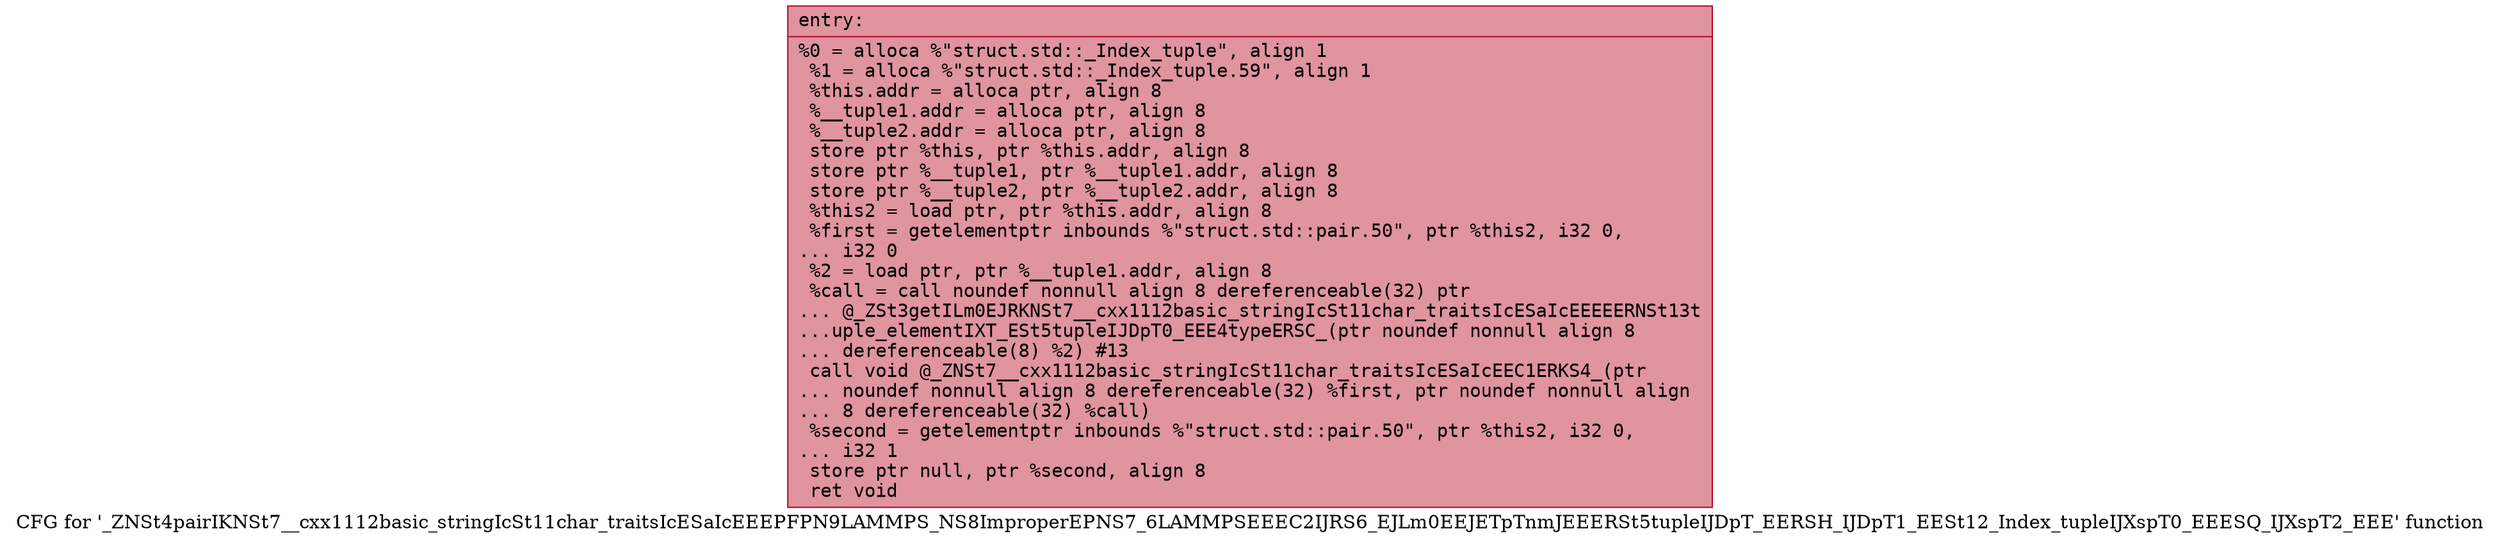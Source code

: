 digraph "CFG for '_ZNSt4pairIKNSt7__cxx1112basic_stringIcSt11char_traitsIcESaIcEEEPFPN9LAMMPS_NS8ImproperEPNS7_6LAMMPSEEEC2IJRS6_EJLm0EEJETpTnmJEEERSt5tupleIJDpT_EERSH_IJDpT1_EESt12_Index_tupleIJXspT0_EEESQ_IJXspT2_EEE' function" {
	label="CFG for '_ZNSt4pairIKNSt7__cxx1112basic_stringIcSt11char_traitsIcESaIcEEEPFPN9LAMMPS_NS8ImproperEPNS7_6LAMMPSEEEC2IJRS6_EJLm0EEJETpTnmJEEERSt5tupleIJDpT_EERSH_IJDpT1_EESt12_Index_tupleIJXspT0_EEESQ_IJXspT2_EEE' function";

	Node0x563a5e33acc0 [shape=record,color="#b70d28ff", style=filled, fillcolor="#b70d2870" fontname="Courier",label="{entry:\l|  %0 = alloca %\"struct.std::_Index_tuple\", align 1\l  %1 = alloca %\"struct.std::_Index_tuple.59\", align 1\l  %this.addr = alloca ptr, align 8\l  %__tuple1.addr = alloca ptr, align 8\l  %__tuple2.addr = alloca ptr, align 8\l  store ptr %this, ptr %this.addr, align 8\l  store ptr %__tuple1, ptr %__tuple1.addr, align 8\l  store ptr %__tuple2, ptr %__tuple2.addr, align 8\l  %this2 = load ptr, ptr %this.addr, align 8\l  %first = getelementptr inbounds %\"struct.std::pair.50\", ptr %this2, i32 0,\l... i32 0\l  %2 = load ptr, ptr %__tuple1.addr, align 8\l  %call = call noundef nonnull align 8 dereferenceable(32) ptr\l... @_ZSt3getILm0EJRKNSt7__cxx1112basic_stringIcSt11char_traitsIcESaIcEEEEERNSt13t\l...uple_elementIXT_ESt5tupleIJDpT0_EEE4typeERSC_(ptr noundef nonnull align 8\l... dereferenceable(8) %2) #13\l  call void @_ZNSt7__cxx1112basic_stringIcSt11char_traitsIcESaIcEEC1ERKS4_(ptr\l... noundef nonnull align 8 dereferenceable(32) %first, ptr noundef nonnull align\l... 8 dereferenceable(32) %call)\l  %second = getelementptr inbounds %\"struct.std::pair.50\", ptr %this2, i32 0,\l... i32 1\l  store ptr null, ptr %second, align 8\l  ret void\l}"];
}
